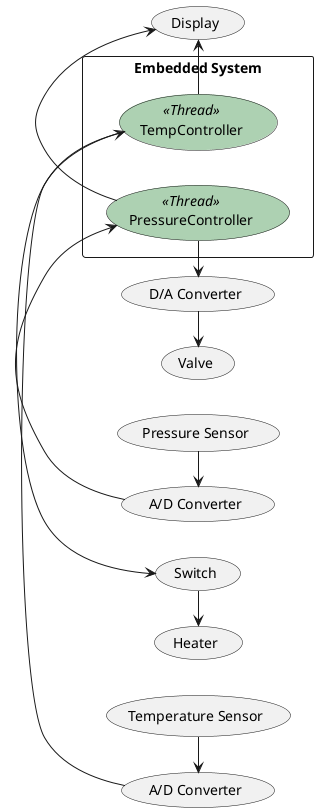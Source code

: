 @startuml

left to right direction
 
skinparam usecase {
    BackgroundColor<< Thread >> #ADD1B2
}

usecase AD1 as "A/D Converter"
usecase AD2 as "A/D Converter"

(Temperature Sensor) -> AD1
(Switch) -> (Heater)

(Pressure Sensor) -> AD2
(D/A Converter)-> (Valve)

usecase Display as "Display"

rectangle "            Embedded System            " {
    (TempController) << Thread >>
    (PressureController) << Thread >>

    AD1 -> (TempController)
    (TempController) -> (Switch)
    (TempController) -> (Display)
    AD2 -> (PressureController)
    (PressureController) -> (D/A Converter)
    (PressureController) -> (Display)
}

@enduml

